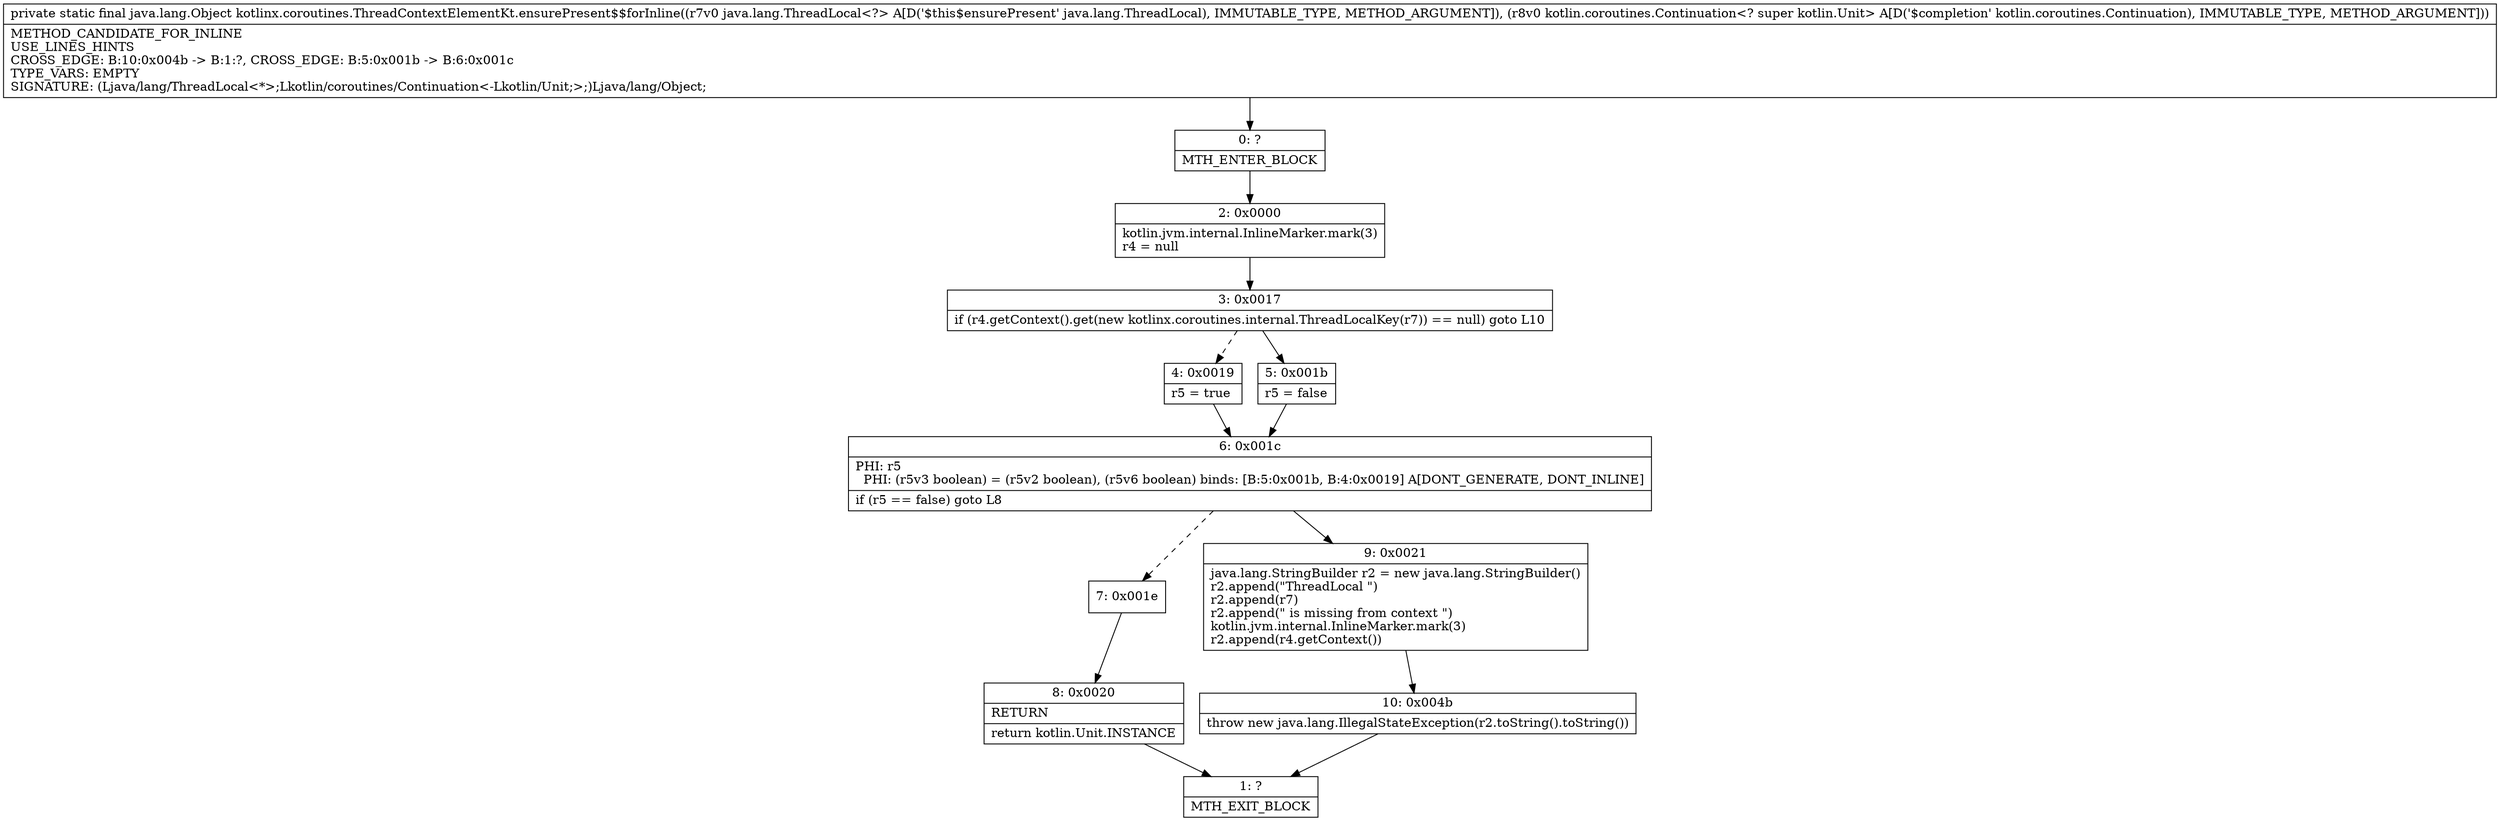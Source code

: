 digraph "CFG forkotlinx.coroutines.ThreadContextElementKt.ensurePresent$$forInline(Ljava\/lang\/ThreadLocal;Lkotlin\/coroutines\/Continuation;)Ljava\/lang\/Object;" {
Node_0 [shape=record,label="{0\:\ ?|MTH_ENTER_BLOCK\l}"];
Node_2 [shape=record,label="{2\:\ 0x0000|kotlin.jvm.internal.InlineMarker.mark(3)\lr4 = null\l}"];
Node_3 [shape=record,label="{3\:\ 0x0017|if (r4.getContext().get(new kotlinx.coroutines.internal.ThreadLocalKey(r7)) == null) goto L10\l}"];
Node_4 [shape=record,label="{4\:\ 0x0019|r5 = true\l}"];
Node_6 [shape=record,label="{6\:\ 0x001c|PHI: r5 \l  PHI: (r5v3 boolean) = (r5v2 boolean), (r5v6 boolean) binds: [B:5:0x001b, B:4:0x0019] A[DONT_GENERATE, DONT_INLINE]\l|if (r5 == false) goto L8\l}"];
Node_7 [shape=record,label="{7\:\ 0x001e}"];
Node_8 [shape=record,label="{8\:\ 0x0020|RETURN\l|return kotlin.Unit.INSTANCE\l}"];
Node_1 [shape=record,label="{1\:\ ?|MTH_EXIT_BLOCK\l}"];
Node_9 [shape=record,label="{9\:\ 0x0021|java.lang.StringBuilder r2 = new java.lang.StringBuilder()\lr2.append(\"ThreadLocal \")\lr2.append(r7)\lr2.append(\" is missing from context \")\lkotlin.jvm.internal.InlineMarker.mark(3)\lr2.append(r4.getContext())\l}"];
Node_10 [shape=record,label="{10\:\ 0x004b|throw new java.lang.IllegalStateException(r2.toString().toString())\l}"];
Node_5 [shape=record,label="{5\:\ 0x001b|r5 = false\l}"];
MethodNode[shape=record,label="{private static final java.lang.Object kotlinx.coroutines.ThreadContextElementKt.ensurePresent$$forInline((r7v0 java.lang.ThreadLocal\<?\> A[D('$this$ensurePresent' java.lang.ThreadLocal), IMMUTABLE_TYPE, METHOD_ARGUMENT]), (r8v0 kotlin.coroutines.Continuation\<? super kotlin.Unit\> A[D('$completion' kotlin.coroutines.Continuation), IMMUTABLE_TYPE, METHOD_ARGUMENT]))  | METHOD_CANDIDATE_FOR_INLINE\lUSE_LINES_HINTS\lCROSS_EDGE: B:10:0x004b \-\> B:1:?, CROSS_EDGE: B:5:0x001b \-\> B:6:0x001c\lTYPE_VARS: EMPTY\lSIGNATURE: (Ljava\/lang\/ThreadLocal\<*\>;Lkotlin\/coroutines\/Continuation\<\-Lkotlin\/Unit;\>;)Ljava\/lang\/Object;\l}"];
MethodNode -> Node_0;Node_0 -> Node_2;
Node_2 -> Node_3;
Node_3 -> Node_4[style=dashed];
Node_3 -> Node_5;
Node_4 -> Node_6;
Node_6 -> Node_7[style=dashed];
Node_6 -> Node_9;
Node_7 -> Node_8;
Node_8 -> Node_1;
Node_9 -> Node_10;
Node_10 -> Node_1;
Node_5 -> Node_6;
}

